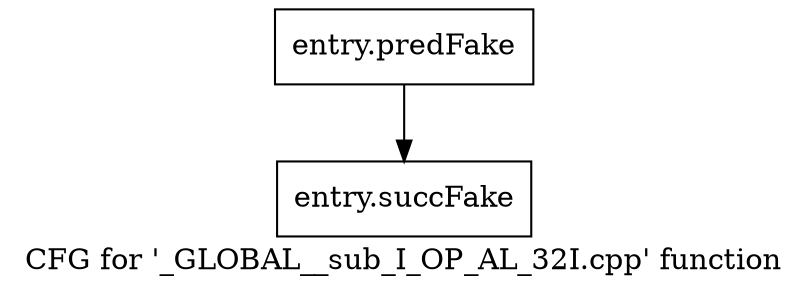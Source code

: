 digraph "CFG for '_GLOBAL__sub_I_OP_AL_32I.cpp' function" {
	label="CFG for '_GLOBAL__sub_I_OP_AL_32I.cpp' function";

	Node0x5847620 [shape=record,filename="../../../../OP_AL_32I.cpp",linenumber="0",label="{entry.predFake}"];
	Node0x5847620 -> Node0x5ab1df0[ callList="" memoryops="" filename="../../../../OP_AL_32I.cpp" execusionnum="0"];
	Node0x5ab1df0 [shape=record,filename="",linenumber="",label="{entry.succFake}"];
}
